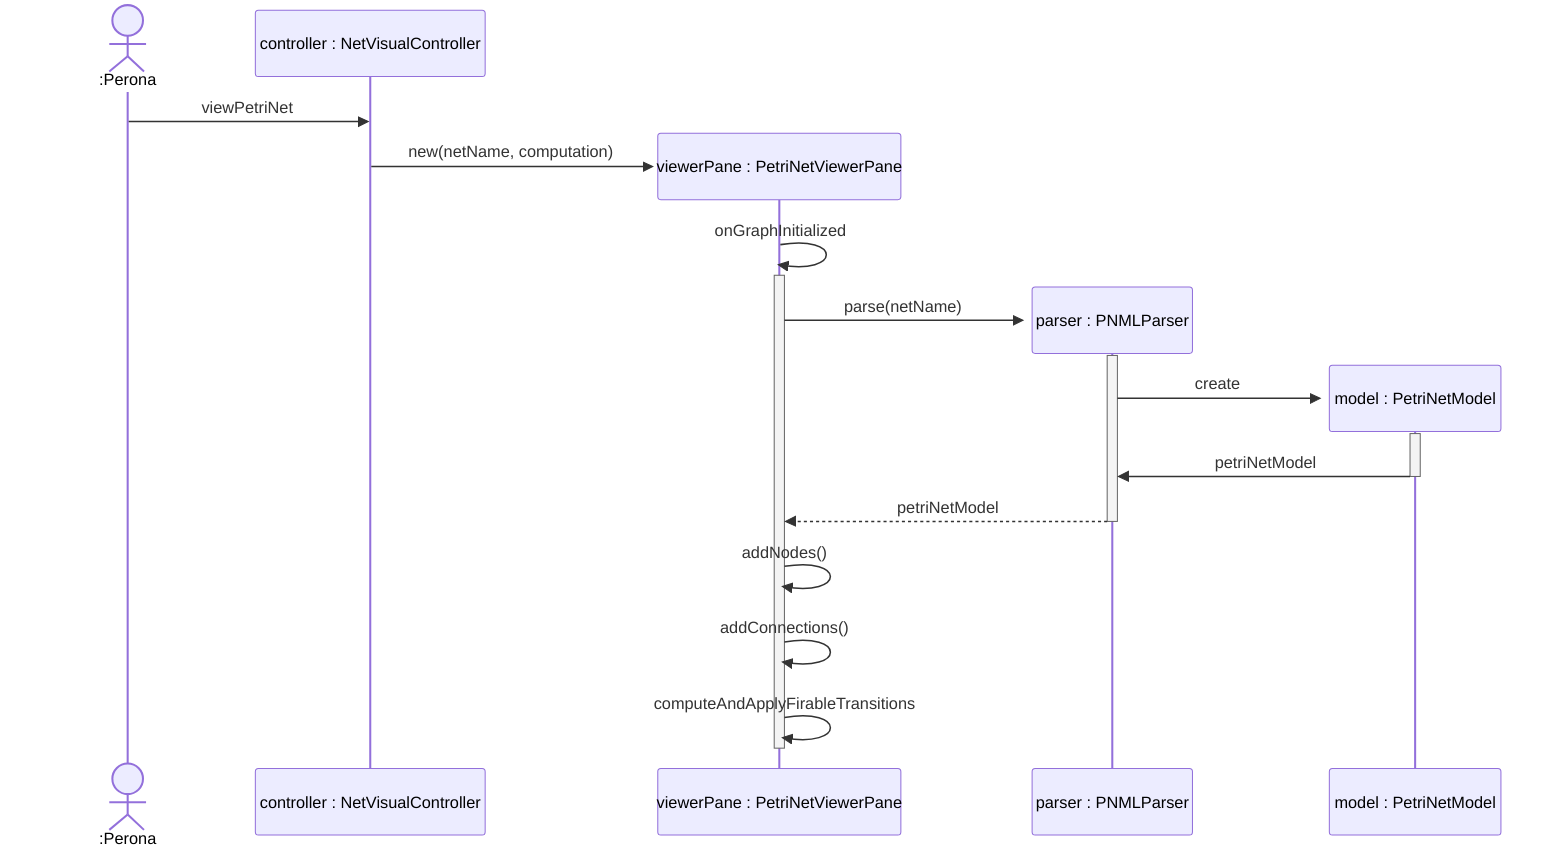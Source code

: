 sequenceDiagram
    actor Persona as :Perona
    participant Controller as controller : NetVisualController


    Persona->>Controller:viewPetriNet
    create participant Pane as viewerPane : PetriNetViewerPane
    Controller->>Pane: new(netName, computation)
    Pane->>+Pane: onGraphInitialized
    create participant Parser as parser : PNMLParser
    Pane->>+Parser: parse(netName)
    create participant Model as model : PetriNetModel
    Parser->>+Model: create
    Model->>-Parser:petriNetModel

    Parser-->>-Pane: petriNetModel
    Pane->>Pane: addNodes()
    Pane->>Pane: addConnections()

    Pane->>Pane: computeAndApplyFirableTransitions
    deactivate Pane